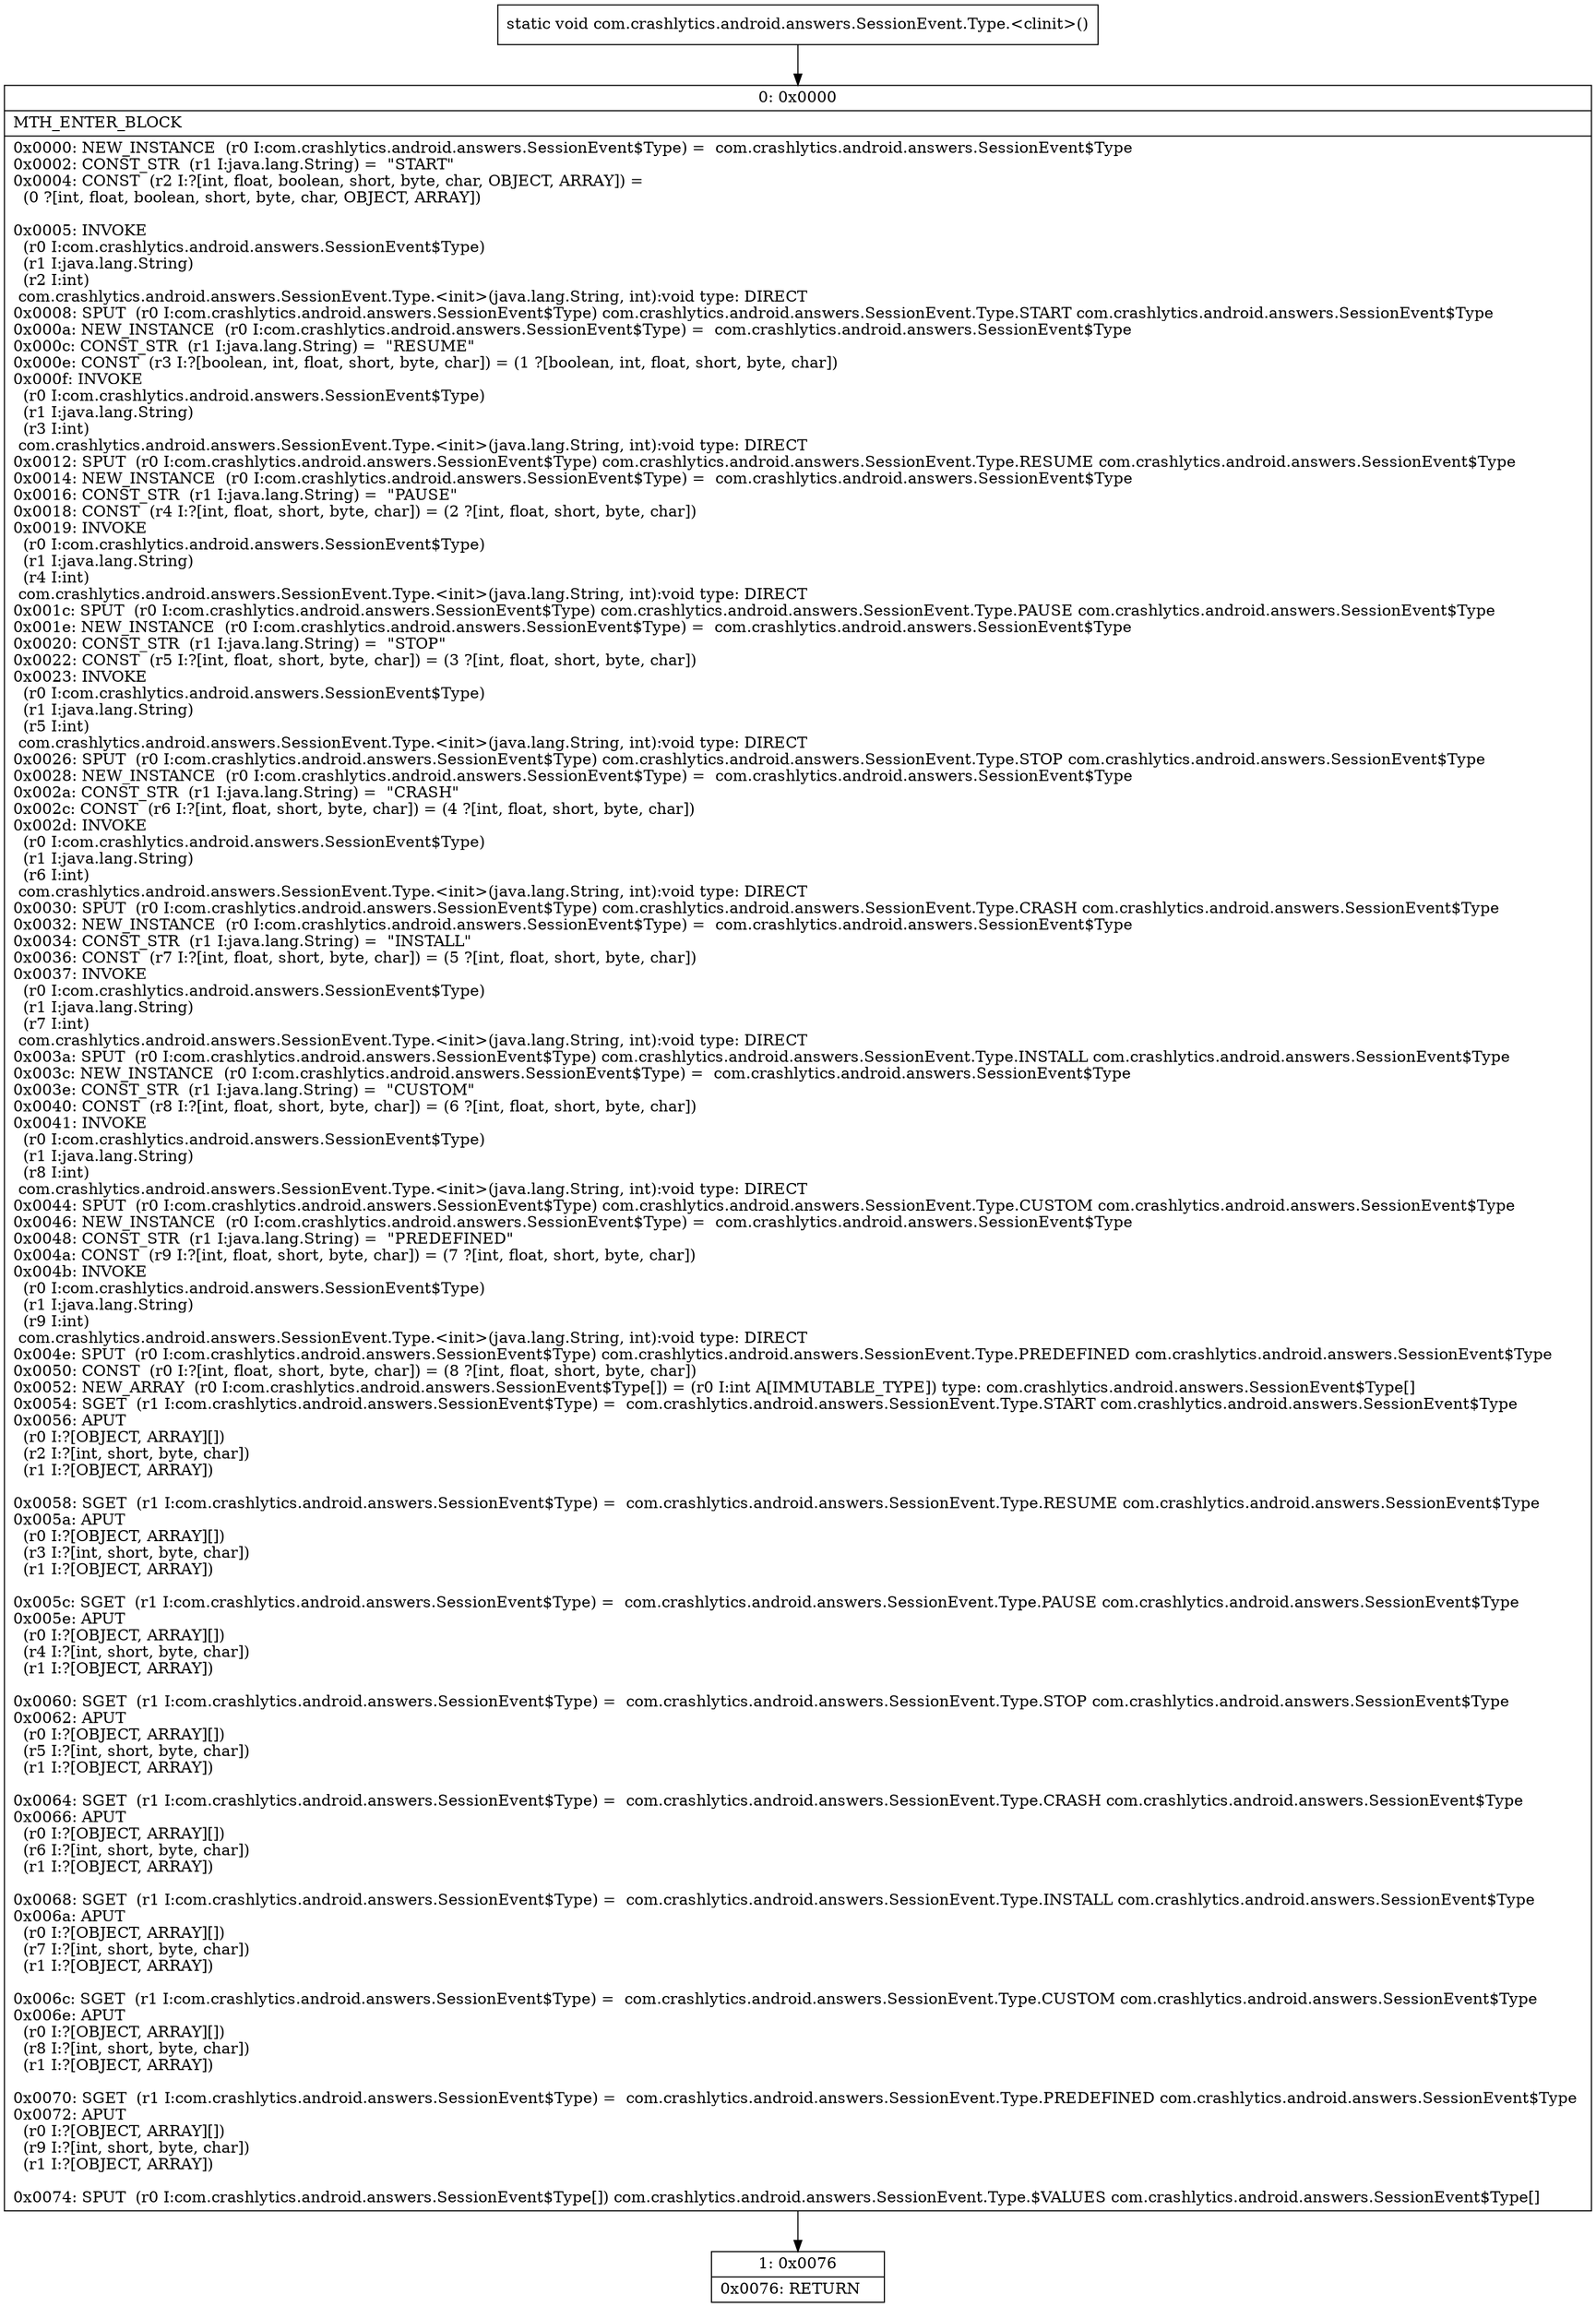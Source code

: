 digraph "CFG forcom.crashlytics.android.answers.SessionEvent.Type.\<clinit\>()V" {
Node_0 [shape=record,label="{0\:\ 0x0000|MTH_ENTER_BLOCK\l|0x0000: NEW_INSTANCE  (r0 I:com.crashlytics.android.answers.SessionEvent$Type) =  com.crashlytics.android.answers.SessionEvent$Type \l0x0002: CONST_STR  (r1 I:java.lang.String) =  \"START\" \l0x0004: CONST  (r2 I:?[int, float, boolean, short, byte, char, OBJECT, ARRAY]) = \l  (0 ?[int, float, boolean, short, byte, char, OBJECT, ARRAY])\l \l0x0005: INVOKE  \l  (r0 I:com.crashlytics.android.answers.SessionEvent$Type)\l  (r1 I:java.lang.String)\l  (r2 I:int)\l com.crashlytics.android.answers.SessionEvent.Type.\<init\>(java.lang.String, int):void type: DIRECT \l0x0008: SPUT  (r0 I:com.crashlytics.android.answers.SessionEvent$Type) com.crashlytics.android.answers.SessionEvent.Type.START com.crashlytics.android.answers.SessionEvent$Type \l0x000a: NEW_INSTANCE  (r0 I:com.crashlytics.android.answers.SessionEvent$Type) =  com.crashlytics.android.answers.SessionEvent$Type \l0x000c: CONST_STR  (r1 I:java.lang.String) =  \"RESUME\" \l0x000e: CONST  (r3 I:?[boolean, int, float, short, byte, char]) = (1 ?[boolean, int, float, short, byte, char]) \l0x000f: INVOKE  \l  (r0 I:com.crashlytics.android.answers.SessionEvent$Type)\l  (r1 I:java.lang.String)\l  (r3 I:int)\l com.crashlytics.android.answers.SessionEvent.Type.\<init\>(java.lang.String, int):void type: DIRECT \l0x0012: SPUT  (r0 I:com.crashlytics.android.answers.SessionEvent$Type) com.crashlytics.android.answers.SessionEvent.Type.RESUME com.crashlytics.android.answers.SessionEvent$Type \l0x0014: NEW_INSTANCE  (r0 I:com.crashlytics.android.answers.SessionEvent$Type) =  com.crashlytics.android.answers.SessionEvent$Type \l0x0016: CONST_STR  (r1 I:java.lang.String) =  \"PAUSE\" \l0x0018: CONST  (r4 I:?[int, float, short, byte, char]) = (2 ?[int, float, short, byte, char]) \l0x0019: INVOKE  \l  (r0 I:com.crashlytics.android.answers.SessionEvent$Type)\l  (r1 I:java.lang.String)\l  (r4 I:int)\l com.crashlytics.android.answers.SessionEvent.Type.\<init\>(java.lang.String, int):void type: DIRECT \l0x001c: SPUT  (r0 I:com.crashlytics.android.answers.SessionEvent$Type) com.crashlytics.android.answers.SessionEvent.Type.PAUSE com.crashlytics.android.answers.SessionEvent$Type \l0x001e: NEW_INSTANCE  (r0 I:com.crashlytics.android.answers.SessionEvent$Type) =  com.crashlytics.android.answers.SessionEvent$Type \l0x0020: CONST_STR  (r1 I:java.lang.String) =  \"STOP\" \l0x0022: CONST  (r5 I:?[int, float, short, byte, char]) = (3 ?[int, float, short, byte, char]) \l0x0023: INVOKE  \l  (r0 I:com.crashlytics.android.answers.SessionEvent$Type)\l  (r1 I:java.lang.String)\l  (r5 I:int)\l com.crashlytics.android.answers.SessionEvent.Type.\<init\>(java.lang.String, int):void type: DIRECT \l0x0026: SPUT  (r0 I:com.crashlytics.android.answers.SessionEvent$Type) com.crashlytics.android.answers.SessionEvent.Type.STOP com.crashlytics.android.answers.SessionEvent$Type \l0x0028: NEW_INSTANCE  (r0 I:com.crashlytics.android.answers.SessionEvent$Type) =  com.crashlytics.android.answers.SessionEvent$Type \l0x002a: CONST_STR  (r1 I:java.lang.String) =  \"CRASH\" \l0x002c: CONST  (r6 I:?[int, float, short, byte, char]) = (4 ?[int, float, short, byte, char]) \l0x002d: INVOKE  \l  (r0 I:com.crashlytics.android.answers.SessionEvent$Type)\l  (r1 I:java.lang.String)\l  (r6 I:int)\l com.crashlytics.android.answers.SessionEvent.Type.\<init\>(java.lang.String, int):void type: DIRECT \l0x0030: SPUT  (r0 I:com.crashlytics.android.answers.SessionEvent$Type) com.crashlytics.android.answers.SessionEvent.Type.CRASH com.crashlytics.android.answers.SessionEvent$Type \l0x0032: NEW_INSTANCE  (r0 I:com.crashlytics.android.answers.SessionEvent$Type) =  com.crashlytics.android.answers.SessionEvent$Type \l0x0034: CONST_STR  (r1 I:java.lang.String) =  \"INSTALL\" \l0x0036: CONST  (r7 I:?[int, float, short, byte, char]) = (5 ?[int, float, short, byte, char]) \l0x0037: INVOKE  \l  (r0 I:com.crashlytics.android.answers.SessionEvent$Type)\l  (r1 I:java.lang.String)\l  (r7 I:int)\l com.crashlytics.android.answers.SessionEvent.Type.\<init\>(java.lang.String, int):void type: DIRECT \l0x003a: SPUT  (r0 I:com.crashlytics.android.answers.SessionEvent$Type) com.crashlytics.android.answers.SessionEvent.Type.INSTALL com.crashlytics.android.answers.SessionEvent$Type \l0x003c: NEW_INSTANCE  (r0 I:com.crashlytics.android.answers.SessionEvent$Type) =  com.crashlytics.android.answers.SessionEvent$Type \l0x003e: CONST_STR  (r1 I:java.lang.String) =  \"CUSTOM\" \l0x0040: CONST  (r8 I:?[int, float, short, byte, char]) = (6 ?[int, float, short, byte, char]) \l0x0041: INVOKE  \l  (r0 I:com.crashlytics.android.answers.SessionEvent$Type)\l  (r1 I:java.lang.String)\l  (r8 I:int)\l com.crashlytics.android.answers.SessionEvent.Type.\<init\>(java.lang.String, int):void type: DIRECT \l0x0044: SPUT  (r0 I:com.crashlytics.android.answers.SessionEvent$Type) com.crashlytics.android.answers.SessionEvent.Type.CUSTOM com.crashlytics.android.answers.SessionEvent$Type \l0x0046: NEW_INSTANCE  (r0 I:com.crashlytics.android.answers.SessionEvent$Type) =  com.crashlytics.android.answers.SessionEvent$Type \l0x0048: CONST_STR  (r1 I:java.lang.String) =  \"PREDEFINED\" \l0x004a: CONST  (r9 I:?[int, float, short, byte, char]) = (7 ?[int, float, short, byte, char]) \l0x004b: INVOKE  \l  (r0 I:com.crashlytics.android.answers.SessionEvent$Type)\l  (r1 I:java.lang.String)\l  (r9 I:int)\l com.crashlytics.android.answers.SessionEvent.Type.\<init\>(java.lang.String, int):void type: DIRECT \l0x004e: SPUT  (r0 I:com.crashlytics.android.answers.SessionEvent$Type) com.crashlytics.android.answers.SessionEvent.Type.PREDEFINED com.crashlytics.android.answers.SessionEvent$Type \l0x0050: CONST  (r0 I:?[int, float, short, byte, char]) = (8 ?[int, float, short, byte, char]) \l0x0052: NEW_ARRAY  (r0 I:com.crashlytics.android.answers.SessionEvent$Type[]) = (r0 I:int A[IMMUTABLE_TYPE]) type: com.crashlytics.android.answers.SessionEvent$Type[] \l0x0054: SGET  (r1 I:com.crashlytics.android.answers.SessionEvent$Type) =  com.crashlytics.android.answers.SessionEvent.Type.START com.crashlytics.android.answers.SessionEvent$Type \l0x0056: APUT  \l  (r0 I:?[OBJECT, ARRAY][])\l  (r2 I:?[int, short, byte, char])\l  (r1 I:?[OBJECT, ARRAY])\l \l0x0058: SGET  (r1 I:com.crashlytics.android.answers.SessionEvent$Type) =  com.crashlytics.android.answers.SessionEvent.Type.RESUME com.crashlytics.android.answers.SessionEvent$Type \l0x005a: APUT  \l  (r0 I:?[OBJECT, ARRAY][])\l  (r3 I:?[int, short, byte, char])\l  (r1 I:?[OBJECT, ARRAY])\l \l0x005c: SGET  (r1 I:com.crashlytics.android.answers.SessionEvent$Type) =  com.crashlytics.android.answers.SessionEvent.Type.PAUSE com.crashlytics.android.answers.SessionEvent$Type \l0x005e: APUT  \l  (r0 I:?[OBJECT, ARRAY][])\l  (r4 I:?[int, short, byte, char])\l  (r1 I:?[OBJECT, ARRAY])\l \l0x0060: SGET  (r1 I:com.crashlytics.android.answers.SessionEvent$Type) =  com.crashlytics.android.answers.SessionEvent.Type.STOP com.crashlytics.android.answers.SessionEvent$Type \l0x0062: APUT  \l  (r0 I:?[OBJECT, ARRAY][])\l  (r5 I:?[int, short, byte, char])\l  (r1 I:?[OBJECT, ARRAY])\l \l0x0064: SGET  (r1 I:com.crashlytics.android.answers.SessionEvent$Type) =  com.crashlytics.android.answers.SessionEvent.Type.CRASH com.crashlytics.android.answers.SessionEvent$Type \l0x0066: APUT  \l  (r0 I:?[OBJECT, ARRAY][])\l  (r6 I:?[int, short, byte, char])\l  (r1 I:?[OBJECT, ARRAY])\l \l0x0068: SGET  (r1 I:com.crashlytics.android.answers.SessionEvent$Type) =  com.crashlytics.android.answers.SessionEvent.Type.INSTALL com.crashlytics.android.answers.SessionEvent$Type \l0x006a: APUT  \l  (r0 I:?[OBJECT, ARRAY][])\l  (r7 I:?[int, short, byte, char])\l  (r1 I:?[OBJECT, ARRAY])\l \l0x006c: SGET  (r1 I:com.crashlytics.android.answers.SessionEvent$Type) =  com.crashlytics.android.answers.SessionEvent.Type.CUSTOM com.crashlytics.android.answers.SessionEvent$Type \l0x006e: APUT  \l  (r0 I:?[OBJECT, ARRAY][])\l  (r8 I:?[int, short, byte, char])\l  (r1 I:?[OBJECT, ARRAY])\l \l0x0070: SGET  (r1 I:com.crashlytics.android.answers.SessionEvent$Type) =  com.crashlytics.android.answers.SessionEvent.Type.PREDEFINED com.crashlytics.android.answers.SessionEvent$Type \l0x0072: APUT  \l  (r0 I:?[OBJECT, ARRAY][])\l  (r9 I:?[int, short, byte, char])\l  (r1 I:?[OBJECT, ARRAY])\l \l0x0074: SPUT  (r0 I:com.crashlytics.android.answers.SessionEvent$Type[]) com.crashlytics.android.answers.SessionEvent.Type.$VALUES com.crashlytics.android.answers.SessionEvent$Type[] \l}"];
Node_1 [shape=record,label="{1\:\ 0x0076|0x0076: RETURN   \l}"];
MethodNode[shape=record,label="{static void com.crashlytics.android.answers.SessionEvent.Type.\<clinit\>() }"];
MethodNode -> Node_0;
Node_0 -> Node_1;
}

